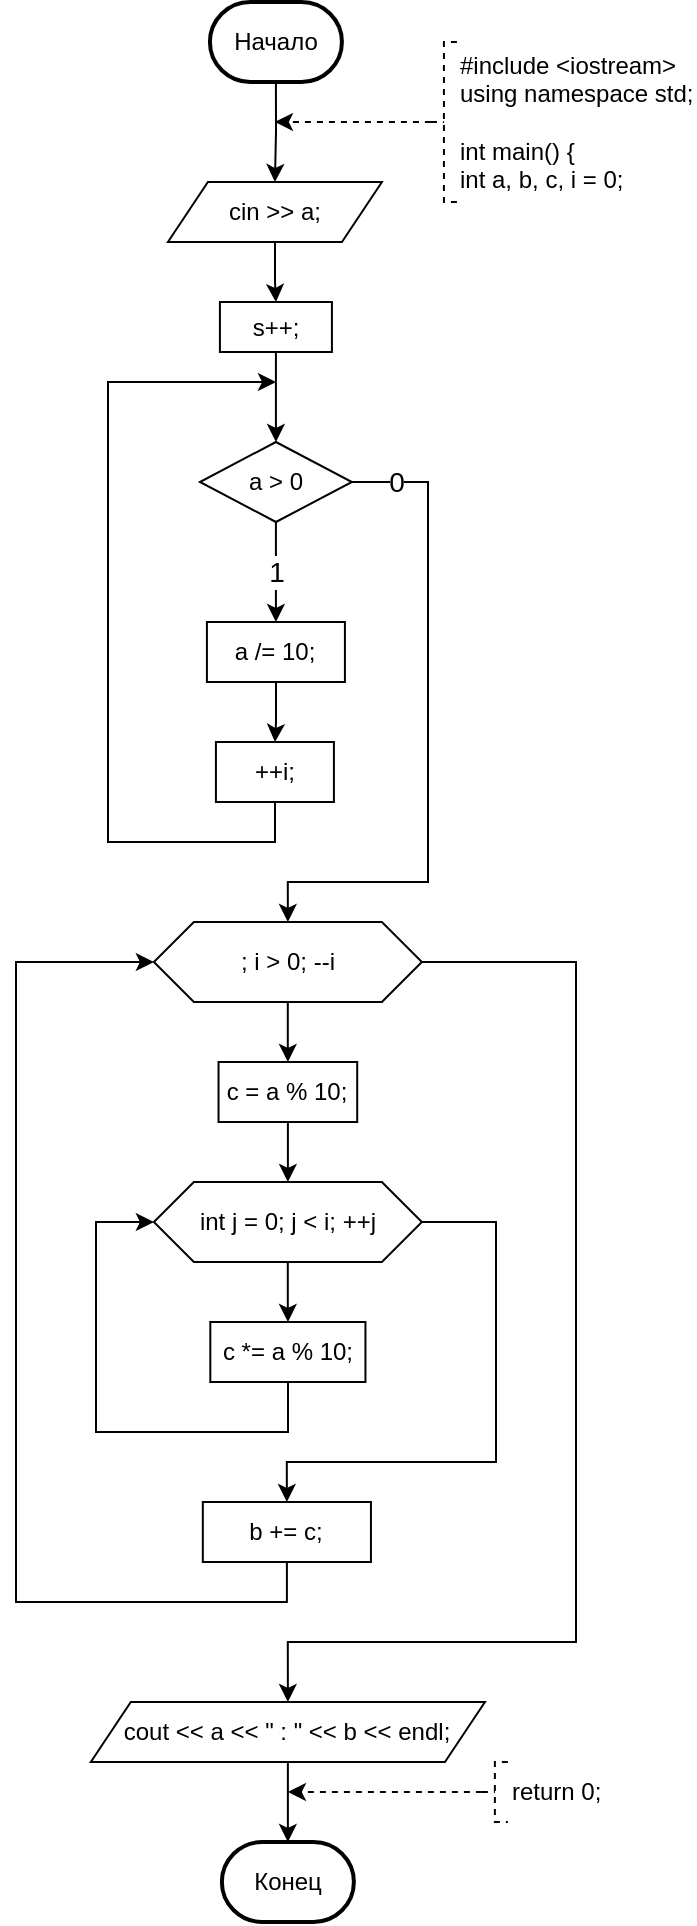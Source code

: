 <mxfile version="16.0.0" type="google"><diagram id="49RtLOW43RZlNdNkoJb_" name="Страница 1"><mxGraphModel dx="1663" dy="980" grid="1" gridSize="10" guides="1" tooltips="1" connect="1" arrows="1" fold="1" page="1" pageScale="1" pageWidth="827" pageHeight="1169" math="0" shadow="0"><root><mxCell id="0"/><mxCell id="1" parent="0"/><mxCell id="ObjhC7Bx1uiDkhfXPTK4-4" style="edgeStyle=orthogonalEdgeStyle;rounded=0;orthogonalLoop=1;jettySize=auto;html=1;entryX=0.5;entryY=0;entryDx=0;entryDy=0;exitX=0.5;exitY=1;exitDx=0;exitDy=0;exitPerimeter=0;" edge="1" parent="1" source="ObjhC7Bx1uiDkhfXPTK4-5" target="ObjhC7Bx1uiDkhfXPTK4-7"><mxGeometry relative="1" as="geometry"><mxPoint x="399.96" y="120" as="sourcePoint"/><Array as="points"/></mxGeometry></mxCell><mxCell id="ObjhC7Bx1uiDkhfXPTK4-5" value="Начало" style="strokeWidth=2;html=1;shape=mxgraph.flowchart.terminator;whiteSpace=wrap;" vertex="1" parent="1"><mxGeometry x="376.96" y="80" width="66" height="40" as="geometry"/></mxCell><mxCell id="ObjhC7Bx1uiDkhfXPTK4-6" style="edgeStyle=orthogonalEdgeStyle;rounded=0;orthogonalLoop=1;jettySize=auto;html=1;entryX=0.5;entryY=0;entryDx=0;entryDy=0;" edge="1" parent="1" source="ObjhC7Bx1uiDkhfXPTK4-7" target="ObjhC7Bx1uiDkhfXPTK4-11"><mxGeometry relative="1" as="geometry"/></mxCell><mxCell id="ObjhC7Bx1uiDkhfXPTK4-7" value="cin &amp;gt;&amp;gt; a;" style="shape=parallelogram;perimeter=parallelogramPerimeter;whiteSpace=wrap;html=1;fixedSize=1;" vertex="1" parent="1"><mxGeometry x="355.96" y="170" width="107" height="30" as="geometry"/></mxCell><mxCell id="ObjhC7Bx1uiDkhfXPTK4-8" style="edgeStyle=orthogonalEdgeStyle;rounded=0;orthogonalLoop=1;jettySize=auto;html=1;dashed=1;exitX=0;exitY=0.5;exitDx=0;exitDy=0;exitPerimeter=0;" edge="1" parent="1" source="ObjhC7Bx1uiDkhfXPTK4-9"><mxGeometry relative="1" as="geometry"><mxPoint x="409.46" y="140.0" as="targetPoint"/><Array as="points"/></mxGeometry></mxCell><mxCell id="ObjhC7Bx1uiDkhfXPTK4-9" value="#include &amp;lt;iostream&amp;gt;&lt;br&gt;using namespace std;&lt;br&gt;&lt;br&gt;int main() {&lt;br&gt;&#9;int a, b, c, i = 0;" style="strokeWidth=1;html=1;shape=mxgraph.flowchart.annotation_2;align=left;labelPosition=right;pointerEvents=1;dashed=1;" vertex="1" parent="1"><mxGeometry x="487.46" y="100" width="13" height="80" as="geometry"/></mxCell><mxCell id="ObjhC7Bx1uiDkhfXPTK4-31" style="edgeStyle=orthogonalEdgeStyle;rounded=0;orthogonalLoop=1;jettySize=auto;html=1;exitX=0.5;exitY=1;exitDx=0;exitDy=0;entryX=0.5;entryY=0;entryDx=0;entryDy=0;" edge="1" parent="1" source="ObjhC7Bx1uiDkhfXPTK4-11" target="ObjhC7Bx1uiDkhfXPTK4-24"><mxGeometry relative="1" as="geometry"/></mxCell><mxCell id="ObjhC7Bx1uiDkhfXPTK4-11" value="s++;" style="rounded=0;whiteSpace=wrap;html=1;" vertex="1" parent="1"><mxGeometry x="381.96" y="230" width="56" height="25" as="geometry"/></mxCell><mxCell id="ObjhC7Bx1uiDkhfXPTK4-12" value="" style="edgeStyle=orthogonalEdgeStyle;rounded=0;orthogonalLoop=1;jettySize=auto;html=1;" edge="1" parent="1" source="ObjhC7Bx1uiDkhfXPTK4-14" target="ObjhC7Bx1uiDkhfXPTK4-16"><mxGeometry relative="1" as="geometry"/></mxCell><mxCell id="ObjhC7Bx1uiDkhfXPTK4-13" style="edgeStyle=orthogonalEdgeStyle;rounded=0;orthogonalLoop=1;jettySize=auto;html=1;entryX=0.5;entryY=0;entryDx=0;entryDy=0;" edge="1" parent="1" source="ObjhC7Bx1uiDkhfXPTK4-14" target="ObjhC7Bx1uiDkhfXPTK4-19"><mxGeometry relative="1" as="geometry"><Array as="points"><mxPoint x="560" y="560"/><mxPoint x="560" y="900"/><mxPoint x="416" y="900"/></Array></mxGeometry></mxCell><mxCell id="ObjhC7Bx1uiDkhfXPTK4-14" value="; i &gt; 0; --i" style="shape=hexagon;perimeter=hexagonPerimeter2;whiteSpace=wrap;html=1;fixedSize=1;" vertex="1" parent="1"><mxGeometry x="348.94" y="540" width="134" height="40" as="geometry"/></mxCell><mxCell id="ObjhC7Bx1uiDkhfXPTK4-40" style="edgeStyle=orthogonalEdgeStyle;rounded=0;orthogonalLoop=1;jettySize=auto;html=1;entryX=0.5;entryY=0;entryDx=0;entryDy=0;fontSize=14;" edge="1" parent="1" source="ObjhC7Bx1uiDkhfXPTK4-16" target="ObjhC7Bx1uiDkhfXPTK4-37"><mxGeometry relative="1" as="geometry"/></mxCell><mxCell id="ObjhC7Bx1uiDkhfXPTK4-16" value="c = a % 10;" style="whiteSpace=wrap;html=1;" vertex="1" parent="1"><mxGeometry x="381.27" y="610" width="69.33" height="30" as="geometry"/></mxCell><mxCell id="ObjhC7Bx1uiDkhfXPTK4-17" style="edgeStyle=orthogonalEdgeStyle;rounded=0;orthogonalLoop=1;jettySize=auto;html=1;entryX=0;entryY=0.5;entryDx=0;entryDy=0;" edge="1" parent="1" source="ObjhC7Bx1uiDkhfXPTK4-18" target="ObjhC7Bx1uiDkhfXPTK4-14"><mxGeometry relative="1" as="geometry"><Array as="points"><mxPoint x="415" y="880"/><mxPoint x="280" y="880"/><mxPoint x="280" y="560"/></Array></mxGeometry></mxCell><mxCell id="ObjhC7Bx1uiDkhfXPTK4-18" value="b += c;" style="whiteSpace=wrap;html=1;" vertex="1" parent="1"><mxGeometry x="373.41" y="830" width="84.06" height="30" as="geometry"/></mxCell><mxCell id="ObjhC7Bx1uiDkhfXPTK4-19" value="cout &lt;&lt; a &lt;&lt; &quot; : &quot; &lt;&lt; b &lt;&lt; endl;" style="shape=parallelogram;perimeter=parallelogramPerimeter;whiteSpace=wrap;html=1;fixedSize=1;" vertex="1" parent="1"><mxGeometry x="317.41" y="930" width="197.06" height="30" as="geometry"/></mxCell><mxCell id="ObjhC7Bx1uiDkhfXPTK4-20" style="edgeStyle=orthogonalEdgeStyle;rounded=0;orthogonalLoop=1;jettySize=auto;html=1;entryX=0.5;entryY=0;entryDx=0;entryDy=0;entryPerimeter=0;fontSize=15;exitX=0.5;exitY=1;exitDx=0;exitDy=0;" edge="1" parent="1" source="ObjhC7Bx1uiDkhfXPTK4-19" target="ObjhC7Bx1uiDkhfXPTK4-21"><mxGeometry relative="1" as="geometry"><mxPoint x="425.94" y="1075" as="sourcePoint"/></mxGeometry></mxCell><mxCell id="ObjhC7Bx1uiDkhfXPTK4-21" value="Конец" style="strokeWidth=2;html=1;shape=mxgraph.flowchart.terminator;whiteSpace=wrap;" vertex="1" parent="1"><mxGeometry x="382.94" y="1000" width="66" height="40" as="geometry"/></mxCell><mxCell id="ObjhC7Bx1uiDkhfXPTK4-22" style="edgeStyle=orthogonalEdgeStyle;rounded=0;orthogonalLoop=1;jettySize=auto;html=1;exitX=0;exitY=0.5;exitDx=0;exitDy=0;exitPerimeter=0;dashed=1;" edge="1" parent="1" source="ObjhC7Bx1uiDkhfXPTK4-23"><mxGeometry relative="1" as="geometry"><mxPoint x="415.94" y="975" as="targetPoint"/><mxPoint x="505.94" y="1050" as="sourcePoint"/></mxGeometry></mxCell><mxCell id="ObjhC7Bx1uiDkhfXPTK4-23" value="return 0;" style="strokeWidth=1;html=1;shape=mxgraph.flowchart.annotation_2;align=left;labelPosition=right;pointerEvents=1;dashed=1;" vertex="1" parent="1"><mxGeometry x="512.94" y="960" width="13" height="30" as="geometry"/></mxCell><mxCell id="ObjhC7Bx1uiDkhfXPTK4-27" value="1" style="edgeStyle=orthogonalEdgeStyle;rounded=0;orthogonalLoop=1;jettySize=auto;html=1;fontSize=14;" edge="1" parent="1" source="ObjhC7Bx1uiDkhfXPTK4-24" target="ObjhC7Bx1uiDkhfXPTK4-26"><mxGeometry relative="1" as="geometry"/></mxCell><mxCell id="ObjhC7Bx1uiDkhfXPTK4-33" value="0" style="edgeStyle=orthogonalEdgeStyle;rounded=0;orthogonalLoop=1;jettySize=auto;html=1;fontSize=14;entryX=0.5;entryY=0;entryDx=0;entryDy=0;" edge="1" parent="1" source="ObjhC7Bx1uiDkhfXPTK4-24" target="ObjhC7Bx1uiDkhfXPTK4-14"><mxGeometry x="-0.866" relative="1" as="geometry"><mxPoint x="440" y="520" as="targetPoint"/><Array as="points"><mxPoint x="486" y="320"/><mxPoint x="486" y="520"/><mxPoint x="416" y="520"/></Array><mxPoint as="offset"/></mxGeometry></mxCell><mxCell id="ObjhC7Bx1uiDkhfXPTK4-24" value="a &gt; 0" style="rhombus;whiteSpace=wrap;html=1;" vertex="1" parent="1"><mxGeometry x="371.96" y="300" width="76" height="40" as="geometry"/></mxCell><mxCell id="ObjhC7Bx1uiDkhfXPTK4-29" value="" style="edgeStyle=orthogonalEdgeStyle;rounded=0;orthogonalLoop=1;jettySize=auto;html=1;" edge="1" parent="1" source="ObjhC7Bx1uiDkhfXPTK4-26" target="ObjhC7Bx1uiDkhfXPTK4-28"><mxGeometry relative="1" as="geometry"/></mxCell><mxCell id="ObjhC7Bx1uiDkhfXPTK4-26" value="a /= 10;" style="whiteSpace=wrap;html=1;" vertex="1" parent="1"><mxGeometry x="375.46" y="390" width="69" height="30" as="geometry"/></mxCell><mxCell id="ObjhC7Bx1uiDkhfXPTK4-32" style="edgeStyle=orthogonalEdgeStyle;rounded=0;orthogonalLoop=1;jettySize=auto;html=1;fontSize=14;" edge="1" parent="1" source="ObjhC7Bx1uiDkhfXPTK4-28"><mxGeometry relative="1" as="geometry"><mxPoint x="410" y="270" as="targetPoint"/><Array as="points"><mxPoint x="410" y="500"/><mxPoint x="326" y="500"/><mxPoint x="326" y="270"/></Array></mxGeometry></mxCell><mxCell id="ObjhC7Bx1uiDkhfXPTK4-28" value="++i;" style="whiteSpace=wrap;html=1;" vertex="1" parent="1"><mxGeometry x="379.96" y="450" width="59" height="30" as="geometry"/></mxCell><mxCell id="ObjhC7Bx1uiDkhfXPTK4-36" value="" style="edgeStyle=orthogonalEdgeStyle;rounded=0;orthogonalLoop=1;jettySize=auto;html=1;" edge="1" parent="1" source="ObjhC7Bx1uiDkhfXPTK4-37" target="ObjhC7Bx1uiDkhfXPTK4-39"><mxGeometry relative="1" as="geometry"/></mxCell><mxCell id="ObjhC7Bx1uiDkhfXPTK4-42" style="edgeStyle=orthogonalEdgeStyle;rounded=0;orthogonalLoop=1;jettySize=auto;html=1;fontSize=14;entryX=0.5;entryY=0;entryDx=0;entryDy=0;" edge="1" parent="1" source="ObjhC7Bx1uiDkhfXPTK4-37" target="ObjhC7Bx1uiDkhfXPTK4-18"><mxGeometry relative="1" as="geometry"><mxPoint x="510" y="830" as="targetPoint"/><Array as="points"><mxPoint x="520" y="690"/><mxPoint x="520" y="810"/><mxPoint x="415" y="810"/></Array></mxGeometry></mxCell><mxCell id="ObjhC7Bx1uiDkhfXPTK4-37" value="int j = 0; j &lt; i; ++j" style="shape=hexagon;perimeter=hexagonPerimeter2;whiteSpace=wrap;html=1;fixedSize=1;" vertex="1" parent="1"><mxGeometry x="348.94" y="670" width="134" height="40" as="geometry"/></mxCell><mxCell id="ObjhC7Bx1uiDkhfXPTK4-38" style="edgeStyle=orthogonalEdgeStyle;rounded=0;orthogonalLoop=1;jettySize=auto;html=1;entryX=0;entryY=0.5;entryDx=0;entryDy=0;" edge="1" parent="1" source="ObjhC7Bx1uiDkhfXPTK4-39" target="ObjhC7Bx1uiDkhfXPTK4-37"><mxGeometry relative="1" as="geometry"><Array as="points"><mxPoint x="416" y="795"/><mxPoint x="320" y="795"/><mxPoint x="320" y="690"/></Array></mxGeometry></mxCell><mxCell id="ObjhC7Bx1uiDkhfXPTK4-39" value="c *= a % 10;" style="whiteSpace=wrap;html=1;" vertex="1" parent="1"><mxGeometry x="377.16" y="740" width="77.56" height="30" as="geometry"/></mxCell></root></mxGraphModel></diagram></mxfile>